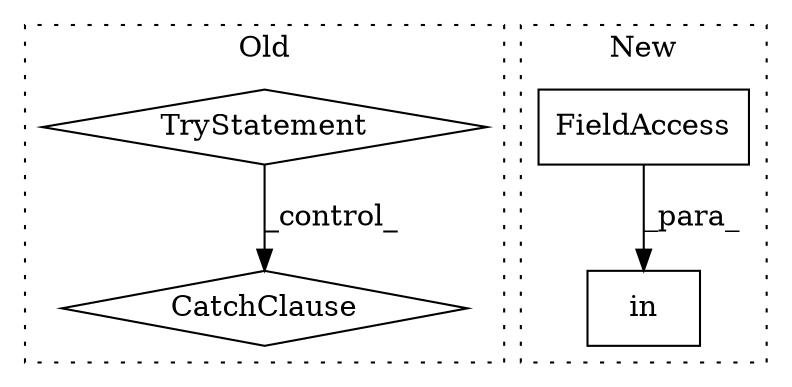 digraph G {
subgraph cluster0 {
1 [label="CatchClause" a="12" s="3436,3469" l="13,2" shape="diamond"];
3 [label="TryStatement" a="54" s="3377" l="4" shape="diamond"];
label = "Old";
style="dotted";
}
subgraph cluster1 {
2 [label="in" a="105" s="3418" l="21" shape="box"];
4 [label="FieldAccess" a="22" s="3431" l="8" shape="box"];
label = "New";
style="dotted";
}
3 -> 1 [label="_control_"];
4 -> 2 [label="_para_"];
}